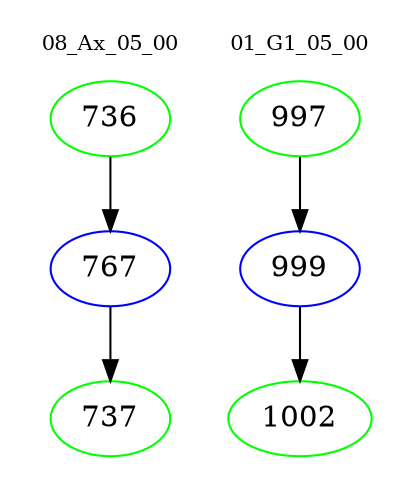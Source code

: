 digraph{
subgraph cluster_0 {
color = white
label = "08_Ax_05_00";
fontsize=10;
T0_736 [label="736", color="green"]
T0_736 -> T0_767 [color="black"]
T0_767 [label="767", color="blue"]
T0_767 -> T0_737 [color="black"]
T0_737 [label="737", color="green"]
}
subgraph cluster_1 {
color = white
label = "01_G1_05_00";
fontsize=10;
T1_997 [label="997", color="green"]
T1_997 -> T1_999 [color="black"]
T1_999 [label="999", color="blue"]
T1_999 -> T1_1002 [color="black"]
T1_1002 [label="1002", color="green"]
}
}
